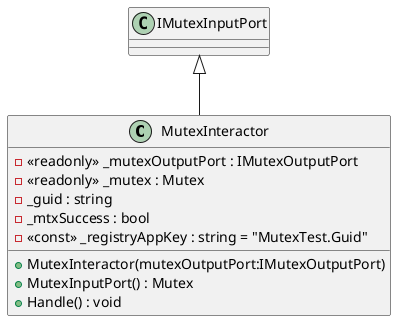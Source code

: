 @startuml
class MutexInteractor {
    - <<readonly>> _mutexOutputPort : IMutexOutputPort
    - <<readonly>> _mutex : Mutex
    - _guid : string
    - _mtxSuccess : bool
    - <<const>> _registryAppKey : string = "MutexTest.Guid"
    + MutexInteractor(mutexOutputPort:IMutexOutputPort)
    + MutexInputPort() : Mutex
    + Handle() : void
}
IMutexInputPort <|-- MutexInteractor
@enduml
